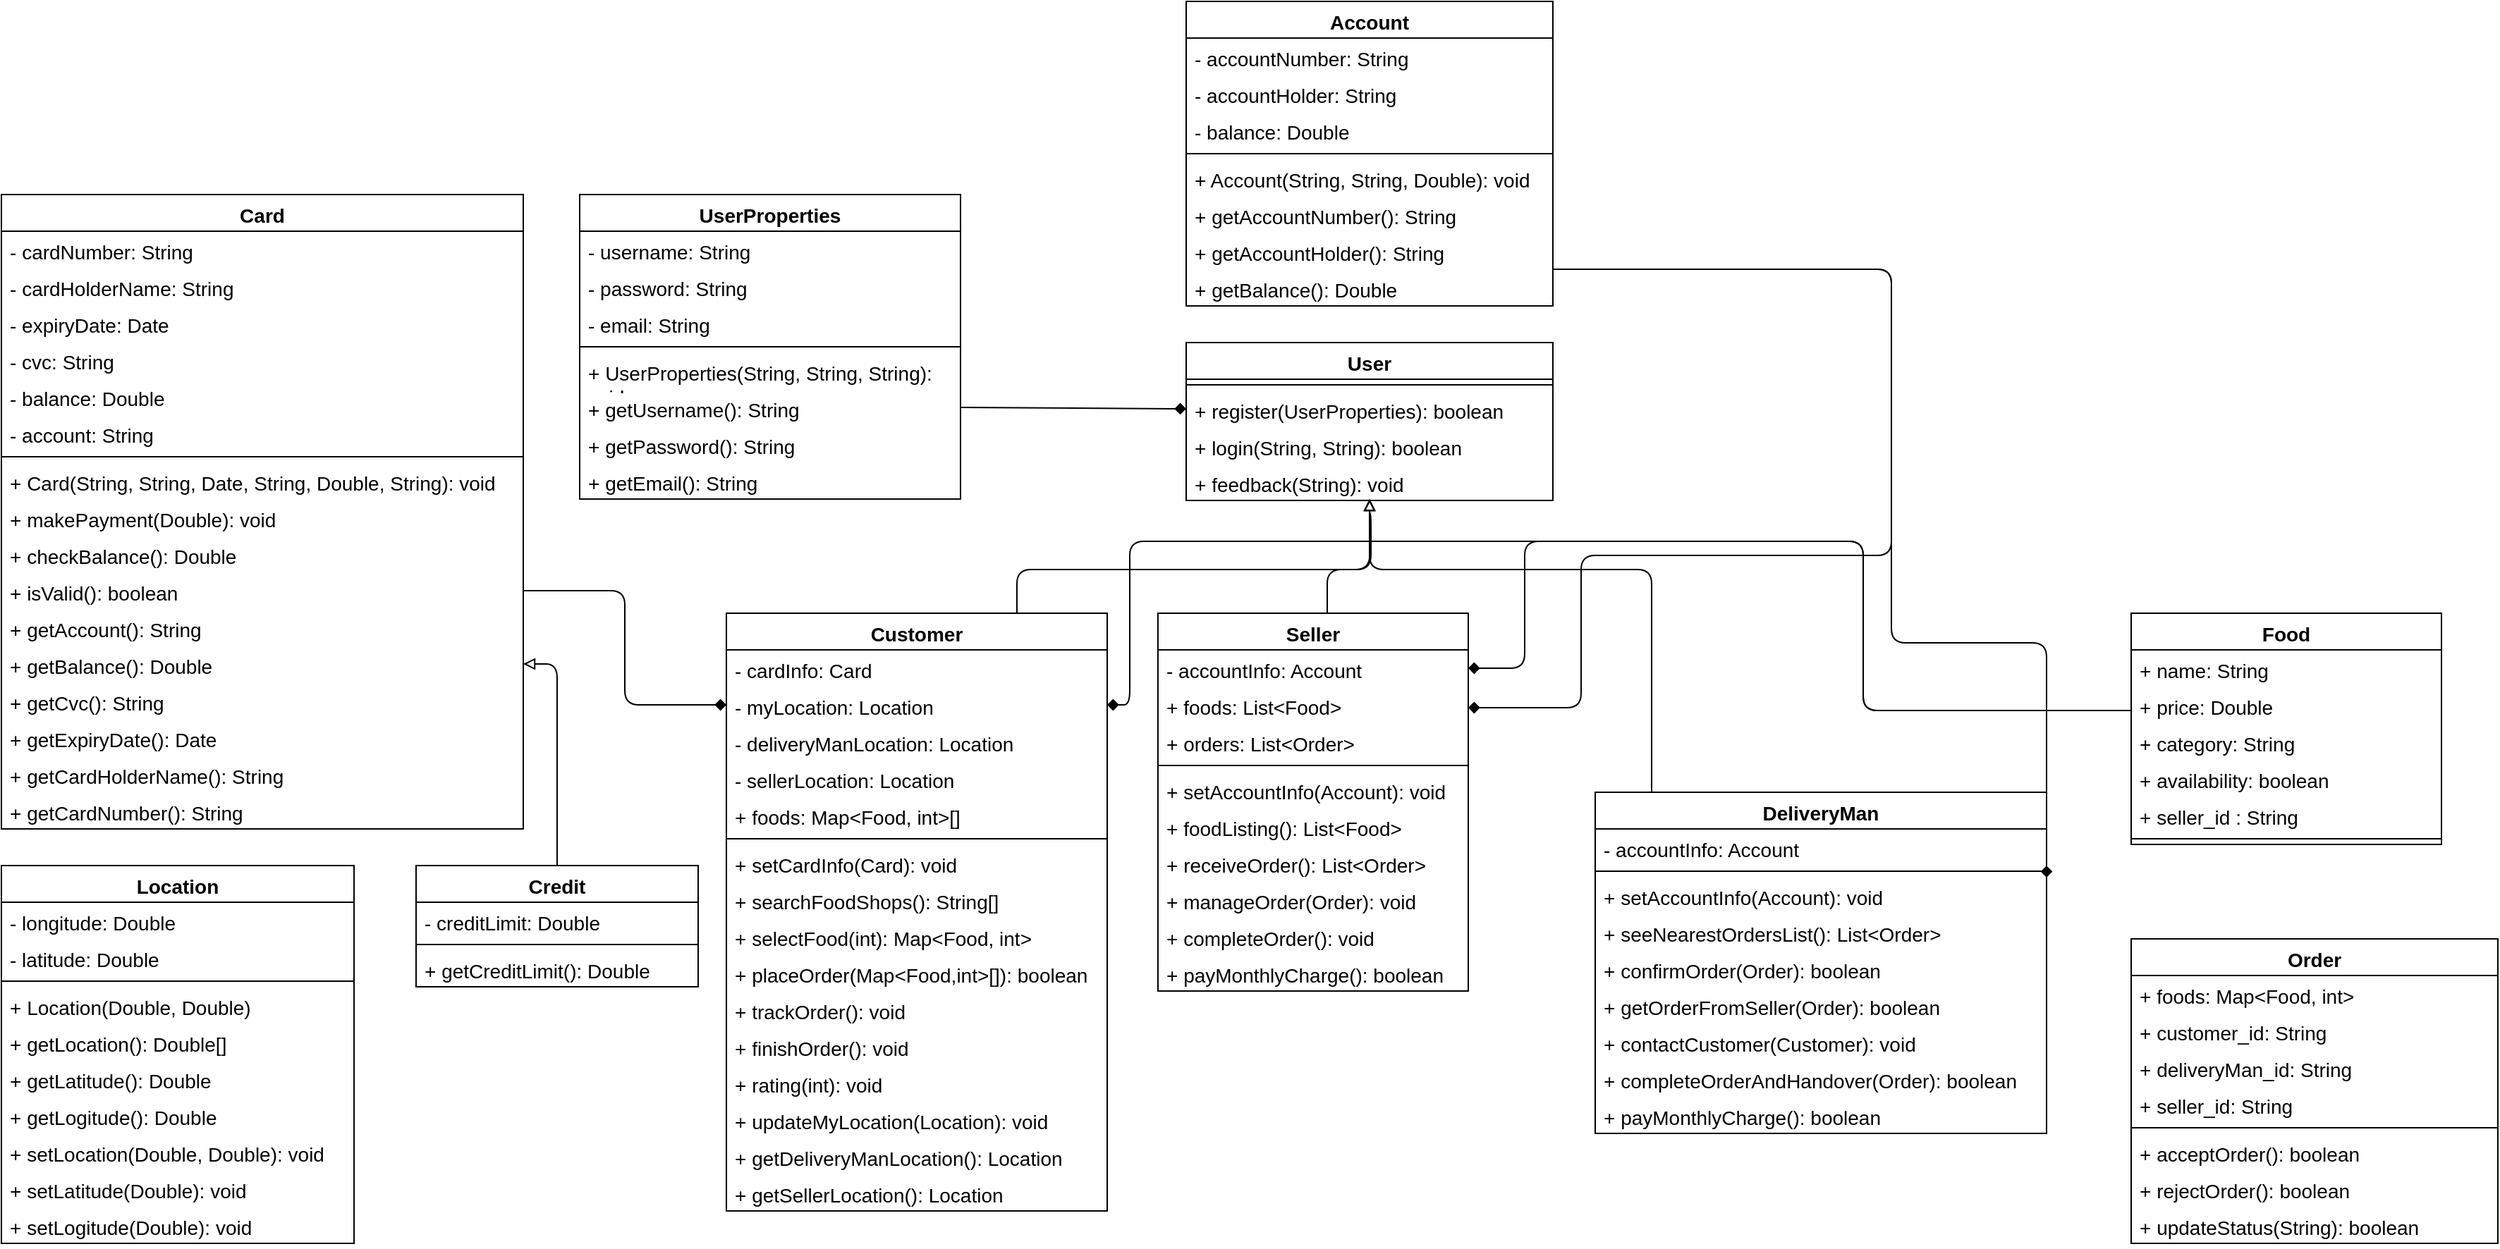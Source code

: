 <mxfile>
    <diagram id="xaGMiVS0vkVGwSSL2-Bg" name="Page-1">
        <mxGraphModel dx="2254" dy="1851" grid="1" gridSize="10" guides="1" tooltips="1" connect="1" arrows="1" fold="1" page="1" pageScale="1" pageWidth="850" pageHeight="1100" background="#ffffff" math="0" shadow="0">
            <root>
                <mxCell id="0"/>
                <mxCell id="1" parent="0"/>
                <mxCell id="2" value="Customer" style="swimlane;fontStyle=1;align=center;verticalAlign=top;childLayout=stackLayout;horizontal=1;startSize=26;horizontalStack=0;resizeParent=1;resizeParentMax=0;resizeLast=0;collapsible=1;marginBottom=0;whiteSpace=wrap;html=1;fontSize=14;" parent="1" vertex="1">
                    <mxGeometry x="-166" y="81" width="270" height="424" as="geometry"/>
                </mxCell>
                <mxCell id="130" value="- cardInfo: Card" style="text;strokeColor=none;fillColor=none;align=left;verticalAlign=top;spacingLeft=4;spacingRight=4;overflow=hidden;rotatable=0;points=[[0,0.5],[1,0.5]];portConstraint=eastwest;whiteSpace=wrap;html=1;fontSize=14;" parent="2" vertex="1">
                    <mxGeometry y="26" width="270" height="26" as="geometry"/>
                </mxCell>
                <mxCell id="3" value="- myLocation: Location" style="text;strokeColor=none;fillColor=none;align=left;verticalAlign=top;spacingLeft=4;spacingRight=4;overflow=hidden;rotatable=0;points=[[0,0.5],[1,0.5]];portConstraint=eastwest;whiteSpace=wrap;html=1;fontSize=14;" parent="2" vertex="1">
                    <mxGeometry y="52" width="270" height="26" as="geometry"/>
                </mxCell>
                <mxCell id="128" value="- deliveryManLocation: Location" style="text;strokeColor=none;fillColor=none;align=left;verticalAlign=top;spacingLeft=4;spacingRight=4;overflow=hidden;rotatable=0;points=[[0,0.5],[1,0.5]];portConstraint=eastwest;whiteSpace=wrap;html=1;fontSize=14;" parent="2" vertex="1">
                    <mxGeometry y="78" width="270" height="26" as="geometry"/>
                </mxCell>
                <mxCell id="129" value="- sellerLocation: Location" style="text;strokeColor=none;fillColor=none;align=left;verticalAlign=top;spacingLeft=4;spacingRight=4;overflow=hidden;rotatable=0;points=[[0,0.5],[1,0.5]];portConstraint=eastwest;whiteSpace=wrap;html=1;fontSize=14;" parent="2" vertex="1">
                    <mxGeometry y="104" width="270" height="26" as="geometry"/>
                </mxCell>
                <mxCell id="92" value="+ foods: Map&amp;lt;Food, int&amp;gt;[]" style="text;strokeColor=none;fillColor=none;align=left;verticalAlign=top;spacingLeft=4;spacingRight=4;overflow=hidden;rotatable=0;points=[[0,0.5],[1,0.5]];portConstraint=eastwest;whiteSpace=wrap;html=1;fontSize=14;" parent="2" vertex="1">
                    <mxGeometry y="130" width="270" height="26" as="geometry"/>
                </mxCell>
                <mxCell id="4" value="" style="line;strokeWidth=1;fillColor=none;align=left;verticalAlign=middle;spacingTop=-1;spacingLeft=3;spacingRight=3;rotatable=0;labelPosition=right;points=[];portConstraint=eastwest;strokeColor=inherit;fontSize=14;" parent="2" vertex="1">
                    <mxGeometry y="156" width="270" height="8" as="geometry"/>
                </mxCell>
                <mxCell id="5" value="+ setCardInfo(Card): void" style="text;strokeColor=none;fillColor=none;align=left;verticalAlign=top;spacingLeft=4;spacingRight=4;overflow=hidden;rotatable=0;points=[[0,0.5],[1,0.5]];portConstraint=eastwest;whiteSpace=wrap;html=1;fontSize=14;" parent="2" vertex="1">
                    <mxGeometry y="164" width="270" height="26" as="geometry"/>
                </mxCell>
                <mxCell id="90" value="+ searchFoodShops(): String[]" style="text;strokeColor=none;fillColor=none;align=left;verticalAlign=top;spacingLeft=4;spacingRight=4;overflow=hidden;rotatable=0;points=[[0,0.5],[1,0.5]];portConstraint=eastwest;whiteSpace=wrap;html=1;fontSize=14;" parent="2" vertex="1">
                    <mxGeometry y="190" width="270" height="26" as="geometry"/>
                </mxCell>
                <mxCell id="91" value="+ selectFood(int):&amp;nbsp;&lt;span style=&quot;color: rgb(0, 0, 0);&quot;&gt;Map&amp;lt;Food, int&amp;gt;&lt;/span&gt;" style="text;strokeColor=none;fillColor=none;align=left;verticalAlign=top;spacingLeft=4;spacingRight=4;overflow=hidden;rotatable=0;points=[[0,0.5],[1,0.5]];portConstraint=eastwest;whiteSpace=wrap;html=1;fontSize=14;" parent="2" vertex="1">
                    <mxGeometry y="216" width="270" height="26" as="geometry"/>
                </mxCell>
                <mxCell id="122" value="+ placeOrder(Map&amp;lt;Food,int&amp;gt;[]): boolean" style="text;strokeColor=none;fillColor=none;align=left;verticalAlign=top;spacingLeft=4;spacingRight=4;overflow=hidden;rotatable=0;points=[[0,0.5],[1,0.5]];portConstraint=eastwest;whiteSpace=wrap;html=1;fontSize=14;" parent="2" vertex="1">
                    <mxGeometry y="242" width="270" height="26" as="geometry"/>
                </mxCell>
                <mxCell id="125" value="+ trackOrder(): void" style="text;strokeColor=none;fillColor=none;align=left;verticalAlign=top;spacingLeft=4;spacingRight=4;overflow=hidden;rotatable=0;points=[[0,0.5],[1,0.5]];portConstraint=eastwest;whiteSpace=wrap;html=1;fontSize=14;" parent="2" vertex="1">
                    <mxGeometry y="268" width="270" height="26" as="geometry"/>
                </mxCell>
                <mxCell id="126" value="+ finishOrder(): void" style="text;strokeColor=none;fillColor=none;align=left;verticalAlign=top;spacingLeft=4;spacingRight=4;overflow=hidden;rotatable=0;points=[[0,0.5],[1,0.5]];portConstraint=eastwest;whiteSpace=wrap;html=1;fontSize=14;" parent="2" vertex="1">
                    <mxGeometry y="294" width="270" height="26" as="geometry"/>
                </mxCell>
                <mxCell id="127" value="+ rating(int): void" style="text;strokeColor=none;fillColor=none;align=left;verticalAlign=top;spacingLeft=4;spacingRight=4;overflow=hidden;rotatable=0;points=[[0,0.5],[1,0.5]];portConstraint=eastwest;whiteSpace=wrap;html=1;fontSize=14;" parent="2" vertex="1">
                    <mxGeometry y="320" width="270" height="26" as="geometry"/>
                </mxCell>
                <mxCell id="124" value="+ updateMyLocation(Location): void" style="text;strokeColor=none;fillColor=none;align=left;verticalAlign=top;spacingLeft=4;spacingRight=4;overflow=hidden;rotatable=0;points=[[0,0.5],[1,0.5]];portConstraint=eastwest;whiteSpace=wrap;html=1;fontSize=14;" parent="2" vertex="1">
                    <mxGeometry y="346" width="270" height="26" as="geometry"/>
                </mxCell>
                <mxCell id="123" value="+ getDeliveryManLocation(): Location" style="text;strokeColor=none;fillColor=none;align=left;verticalAlign=top;spacingLeft=4;spacingRight=4;overflow=hidden;rotatable=0;points=[[0,0.5],[1,0.5]];portConstraint=eastwest;whiteSpace=wrap;html=1;fontSize=14;" parent="2" vertex="1">
                    <mxGeometry y="372" width="270" height="26" as="geometry"/>
                </mxCell>
                <mxCell id="106" value="+ getSellerLocation(): Location" style="text;strokeColor=none;fillColor=none;align=left;verticalAlign=top;spacingLeft=4;spacingRight=4;overflow=hidden;rotatable=0;points=[[0,0.5],[1,0.5]];portConstraint=eastwest;whiteSpace=wrap;html=1;fontSize=14;" parent="2" vertex="1">
                    <mxGeometry y="398" width="270" height="26" as="geometry"/>
                </mxCell>
                <mxCell id="6" value="Seller" style="swimlane;fontStyle=1;align=center;verticalAlign=top;childLayout=stackLayout;horizontal=1;startSize=26;horizontalStack=0;resizeParent=1;resizeParentMax=0;resizeLast=0;collapsible=1;marginBottom=0;whiteSpace=wrap;html=1;fontSize=14;" parent="1" vertex="1">
                    <mxGeometry x="140" y="81" width="220" height="268" as="geometry"/>
                </mxCell>
                <mxCell id="7" value="- accountInfo: Account" style="text;strokeColor=none;fillColor=none;align=left;verticalAlign=top;spacingLeft=4;spacingRight=4;overflow=hidden;rotatable=0;points=[[0,0.5],[1,0.5]];portConstraint=eastwest;whiteSpace=wrap;html=1;fontSize=14;" parent="6" vertex="1">
                    <mxGeometry y="26" width="220" height="26" as="geometry"/>
                </mxCell>
                <mxCell id="157" value="+ foods: List&amp;lt;Food&amp;gt;" style="text;strokeColor=none;fillColor=none;align=left;verticalAlign=top;spacingLeft=4;spacingRight=4;overflow=hidden;rotatable=0;points=[[0,0.5],[1,0.5]];portConstraint=eastwest;whiteSpace=wrap;html=1;fontSize=14;" parent="6" vertex="1">
                    <mxGeometry y="52" width="220" height="26" as="geometry"/>
                </mxCell>
                <mxCell id="156" value="+ orders: List&amp;lt;Order&amp;gt;" style="text;strokeColor=none;fillColor=none;align=left;verticalAlign=top;spacingLeft=4;spacingRight=4;overflow=hidden;rotatable=0;points=[[0,0.5],[1,0.5]];portConstraint=eastwest;whiteSpace=wrap;html=1;fontSize=14;" parent="6" vertex="1">
                    <mxGeometry y="78" width="220" height="26" as="geometry"/>
                </mxCell>
                <mxCell id="8" value="" style="line;strokeWidth=1;fillColor=none;align=left;verticalAlign=middle;spacingTop=-1;spacingLeft=3;spacingRight=3;rotatable=0;labelPosition=right;points=[];portConstraint=eastwest;strokeColor=inherit;fontSize=14;" parent="6" vertex="1">
                    <mxGeometry y="104" width="220" height="8" as="geometry"/>
                </mxCell>
                <mxCell id="9" value="+ setAccountInfo(Account): void" style="text;strokeColor=none;fillColor=none;align=left;verticalAlign=top;spacingLeft=4;spacingRight=4;overflow=hidden;rotatable=0;points=[[0,0.5],[1,0.5]];portConstraint=eastwest;whiteSpace=wrap;html=1;fontSize=14;" parent="6" vertex="1">
                    <mxGeometry y="112" width="220" height="26" as="geometry"/>
                </mxCell>
                <mxCell id="131" value="+ foodListing(): List&amp;lt;Food&amp;gt;" style="text;strokeColor=none;fillColor=none;align=left;verticalAlign=top;spacingLeft=4;spacingRight=4;overflow=hidden;rotatable=0;points=[[0,0.5],[1,0.5]];portConstraint=eastwest;whiteSpace=wrap;html=1;fontSize=14;" parent="6" vertex="1">
                    <mxGeometry y="138" width="220" height="26" as="geometry"/>
                </mxCell>
                <mxCell id="132" value="+ receiveOrder(): List&amp;lt;Order&amp;gt;" style="text;strokeColor=none;fillColor=none;align=left;verticalAlign=top;spacingLeft=4;spacingRight=4;overflow=hidden;rotatable=0;points=[[0,0.5],[1,0.5]];portConstraint=eastwest;whiteSpace=wrap;html=1;fontSize=14;" parent="6" vertex="1">
                    <mxGeometry y="164" width="220" height="26" as="geometry"/>
                </mxCell>
                <mxCell id="135" value="+ manageOrder(Order): void" style="text;strokeColor=none;fillColor=none;align=left;verticalAlign=top;spacingLeft=4;spacingRight=4;overflow=hidden;rotatable=0;points=[[0,0.5],[1,0.5]];portConstraint=eastwest;whiteSpace=wrap;html=1;fontSize=14;" parent="6" vertex="1">
                    <mxGeometry y="190" width="220" height="26" as="geometry"/>
                </mxCell>
                <mxCell id="89" value="+ completeOrder(): void" style="text;strokeColor=none;fillColor=none;align=left;verticalAlign=top;spacingLeft=4;spacingRight=4;overflow=hidden;rotatable=0;points=[[0,0.5],[1,0.5]];portConstraint=eastwest;whiteSpace=wrap;html=1;fontSize=14;" parent="6" vertex="1">
                    <mxGeometry y="216" width="220" height="26" as="geometry"/>
                </mxCell>
                <mxCell id="153" value="+ payMonthlyCharge(): boolean" style="text;strokeColor=none;fillColor=none;align=left;verticalAlign=top;spacingLeft=4;spacingRight=4;overflow=hidden;rotatable=0;points=[[0,0.5],[1,0.5]];portConstraint=eastwest;whiteSpace=wrap;html=1;fontSize=14;" parent="6" vertex="1">
                    <mxGeometry y="242" width="220" height="26" as="geometry"/>
                </mxCell>
                <mxCell id="67" style="edgeStyle=orthogonalEdgeStyle;html=1;endArrow=block;endFill=0;fontSize=14;" parent="1" source="10" edge="1">
                    <mxGeometry relative="1" as="geometry">
                        <mxPoint x="290" y="2.274e-13" as="targetPoint"/>
                        <Array as="points">
                            <mxPoint x="490" y="50"/>
                            <mxPoint x="290" y="50"/>
                        </Array>
                    </mxGeometry>
                </mxCell>
                <mxCell id="10" value="DeliveryMan" style="swimlane;fontStyle=1;align=center;verticalAlign=top;childLayout=stackLayout;horizontal=1;startSize=26;horizontalStack=0;resizeParent=1;resizeParentMax=0;resizeLast=0;collapsible=1;marginBottom=0;whiteSpace=wrap;html=1;fontSize=14;" parent="1" vertex="1">
                    <mxGeometry x="450" y="208" width="320" height="242" as="geometry"/>
                </mxCell>
                <mxCell id="11" value="- accountInfo: Account" style="text;strokeColor=none;fillColor=none;align=left;verticalAlign=top;spacingLeft=4;spacingRight=4;overflow=hidden;rotatable=0;points=[[0,0.5],[1,0.5]];portConstraint=eastwest;whiteSpace=wrap;html=1;fontSize=14;" parent="10" vertex="1">
                    <mxGeometry y="26" width="320" height="26" as="geometry"/>
                </mxCell>
                <mxCell id="12" value="" style="line;strokeWidth=1;fillColor=none;align=left;verticalAlign=middle;spacingTop=-1;spacingLeft=3;spacingRight=3;rotatable=0;labelPosition=right;points=[];portConstraint=eastwest;strokeColor=inherit;fontSize=14;" parent="10" vertex="1">
                    <mxGeometry y="52" width="320" height="8" as="geometry"/>
                </mxCell>
                <mxCell id="158" value="+ setAccountInfo(Account): void" style="text;strokeColor=none;fillColor=none;align=left;verticalAlign=top;spacingLeft=4;spacingRight=4;overflow=hidden;rotatable=0;points=[[0,0.5],[1,0.5]];portConstraint=eastwest;whiteSpace=wrap;html=1;fontSize=14;" parent="10" vertex="1">
                    <mxGeometry y="60" width="320" height="26" as="geometry"/>
                </mxCell>
                <mxCell id="161" value="+ seeNearestOrdersList(): List&amp;lt;Order&amp;gt;" style="text;strokeColor=none;fillColor=none;align=left;verticalAlign=top;spacingLeft=4;spacingRight=4;overflow=hidden;rotatable=0;points=[[0,0.5],[1,0.5]];portConstraint=eastwest;whiteSpace=wrap;html=1;fontSize=14;" parent="10" vertex="1">
                    <mxGeometry y="86" width="320" height="26" as="geometry"/>
                </mxCell>
                <mxCell id="160" value="+ confirmOrder(Order): boolean" style="text;strokeColor=none;fillColor=none;align=left;verticalAlign=top;spacingLeft=4;spacingRight=4;overflow=hidden;rotatable=0;points=[[0,0.5],[1,0.5]];portConstraint=eastwest;whiteSpace=wrap;html=1;fontSize=14;" parent="10" vertex="1">
                    <mxGeometry y="112" width="320" height="26" as="geometry"/>
                </mxCell>
                <mxCell id="159" value="+ getOrderFromSeller(Order): boolean" style="text;strokeColor=none;fillColor=none;align=left;verticalAlign=top;spacingLeft=4;spacingRight=4;overflow=hidden;rotatable=0;points=[[0,0.5],[1,0.5]];portConstraint=eastwest;whiteSpace=wrap;html=1;fontSize=14;" parent="10" vertex="1">
                    <mxGeometry y="138" width="320" height="26" as="geometry"/>
                </mxCell>
                <mxCell id="162" value="+ contactCustomer(Customer): void" style="text;strokeColor=none;fillColor=none;align=left;verticalAlign=top;spacingLeft=4;spacingRight=4;overflow=hidden;rotatable=0;points=[[0,0.5],[1,0.5]];portConstraint=eastwest;whiteSpace=wrap;html=1;fontSize=14;" parent="10" vertex="1">
                    <mxGeometry y="164" width="320" height="26" as="geometry"/>
                </mxCell>
                <mxCell id="163" value="+ completeOrderAndHandover(Order): boolean" style="text;strokeColor=none;fillColor=none;align=left;verticalAlign=top;spacingLeft=4;spacingRight=4;overflow=hidden;rotatable=0;points=[[0,0.5],[1,0.5]];portConstraint=eastwest;whiteSpace=wrap;html=1;fontSize=14;" parent="10" vertex="1">
                    <mxGeometry y="190" width="320" height="26" as="geometry"/>
                </mxCell>
                <mxCell id="13" value="+ payMonthlyCharge(): boolean" style="text;strokeColor=none;fillColor=none;align=left;verticalAlign=top;spacingLeft=4;spacingRight=4;overflow=hidden;rotatable=0;points=[[0,0.5],[1,0.5]];portConstraint=eastwest;whiteSpace=wrap;html=1;fontSize=14;" parent="10" vertex="1">
                    <mxGeometry y="216" width="320" height="26" as="geometry"/>
                </mxCell>
                <mxCell id="14" value="User" style="swimlane;fontStyle=1;align=center;verticalAlign=top;childLayout=stackLayout;horizontal=1;startSize=26;horizontalStack=0;resizeParent=1;resizeParentMax=0;resizeLast=0;collapsible=1;marginBottom=0;whiteSpace=wrap;html=1;fontSize=14;" parent="1" vertex="1">
                    <mxGeometry x="160" y="-111" width="260" height="112" as="geometry"/>
                </mxCell>
                <mxCell id="16" value="" style="line;strokeWidth=1;fillColor=none;align=left;verticalAlign=middle;spacingTop=-1;spacingLeft=3;spacingRight=3;rotatable=0;labelPosition=right;points=[];portConstraint=eastwest;strokeColor=inherit;fontSize=14;" parent="14" vertex="1">
                    <mxGeometry y="26" width="260" height="8" as="geometry"/>
                </mxCell>
                <mxCell id="17" value="+ register(UserProperties): boolean" style="text;strokeColor=none;fillColor=none;align=left;verticalAlign=top;spacingLeft=4;spacingRight=4;overflow=hidden;rotatable=0;points=[[0,0.5],[1,0.5]];portConstraint=eastwest;whiteSpace=wrap;html=1;fontSize=14;" parent="14" vertex="1">
                    <mxGeometry y="34" width="260" height="26" as="geometry"/>
                </mxCell>
                <mxCell id="28" value="+ login(String, String): boolean" style="text;strokeColor=none;fillColor=none;align=left;verticalAlign=top;spacingLeft=4;spacingRight=4;overflow=hidden;rotatable=0;points=[[0,0.5],[1,0.5]];portConstraint=eastwest;whiteSpace=wrap;html=1;fontSize=14;" parent="14" vertex="1">
                    <mxGeometry y="60" width="260" height="26" as="geometry"/>
                </mxCell>
                <mxCell id="88" value="+ feedback(String): void" style="text;strokeColor=none;fillColor=none;align=left;verticalAlign=top;spacingLeft=4;spacingRight=4;overflow=hidden;rotatable=0;points=[[0,0.5],[1,0.5]];portConstraint=eastwest;whiteSpace=wrap;html=1;fontSize=14;" parent="14" vertex="1">
                    <mxGeometry y="86" width="260" height="26" as="geometry"/>
                </mxCell>
                <mxCell id="18" value="UserProperties" style="swimlane;fontStyle=1;align=center;verticalAlign=top;childLayout=stackLayout;horizontal=1;startSize=26;horizontalStack=0;resizeParent=1;resizeParentMax=0;resizeLast=0;collapsible=1;marginBottom=0;whiteSpace=wrap;html=1;fontSize=14;" parent="1" vertex="1">
                    <mxGeometry x="-270" y="-216" width="270" height="216" as="geometry"/>
                </mxCell>
                <mxCell id="19" value="- username: String" style="text;strokeColor=none;fillColor=none;align=left;verticalAlign=top;spacingLeft=4;spacingRight=4;overflow=hidden;rotatable=0;points=[[0,0.5],[1,0.5]];portConstraint=eastwest;whiteSpace=wrap;html=1;fontSize=14;" parent="18" vertex="1">
                    <mxGeometry y="26" width="270" height="26" as="geometry"/>
                </mxCell>
                <mxCell id="22" value="- password: String" style="text;strokeColor=none;fillColor=none;align=left;verticalAlign=top;spacingLeft=4;spacingRight=4;overflow=hidden;rotatable=0;points=[[0,0.5],[1,0.5]];portConstraint=eastwest;whiteSpace=wrap;html=1;fontSize=14;" parent="18" vertex="1">
                    <mxGeometry y="52" width="270" height="26" as="geometry"/>
                </mxCell>
                <mxCell id="23" value="- email: String" style="text;strokeColor=none;fillColor=none;align=left;verticalAlign=top;spacingLeft=4;spacingRight=4;overflow=hidden;rotatable=0;points=[[0,0.5],[1,0.5]];portConstraint=eastwest;whiteSpace=wrap;html=1;fontSize=14;" parent="18" vertex="1">
                    <mxGeometry y="78" width="270" height="26" as="geometry"/>
                </mxCell>
                <mxCell id="20" value="" style="line;strokeWidth=1;fillColor=none;align=left;verticalAlign=middle;spacingTop=-1;spacingLeft=3;spacingRight=3;rotatable=0;labelPosition=right;points=[];portConstraint=eastwest;strokeColor=inherit;fontSize=14;" parent="18" vertex="1">
                    <mxGeometry y="104" width="270" height="8" as="geometry"/>
                </mxCell>
                <mxCell id="27" value="+ UserProperties(String, String, String): void" style="text;strokeColor=none;fillColor=none;align=left;verticalAlign=top;spacingLeft=4;spacingRight=4;overflow=hidden;rotatable=0;points=[[0,0.5],[1,0.5]];portConstraint=eastwest;whiteSpace=wrap;html=1;fontSize=14;" parent="18" vertex="1">
                    <mxGeometry y="112" width="270" height="26" as="geometry"/>
                </mxCell>
                <mxCell id="21" value="+ getUsername(): String&lt;div&gt;&lt;br&gt;&lt;/div&gt;" style="text;strokeColor=none;fillColor=none;align=left;verticalAlign=top;spacingLeft=4;spacingRight=4;overflow=hidden;rotatable=0;points=[[0,0.5],[1,0.5]];portConstraint=eastwest;whiteSpace=wrap;html=1;fontSize=14;" parent="18" vertex="1">
                    <mxGeometry y="138" width="270" height="26" as="geometry"/>
                </mxCell>
                <mxCell id="24" value="+ getPassword(): String&lt;div&gt;&lt;br&gt;&lt;/div&gt;" style="text;strokeColor=none;fillColor=none;align=left;verticalAlign=top;spacingLeft=4;spacingRight=4;overflow=hidden;rotatable=0;points=[[0,0.5],[1,0.5]];portConstraint=eastwest;whiteSpace=wrap;html=1;fontSize=14;" parent="18" vertex="1">
                    <mxGeometry y="164" width="270" height="26" as="geometry"/>
                </mxCell>
                <mxCell id="25" value="+ getEmail(): String&lt;div&gt;&lt;br&gt;&lt;/div&gt;" style="text;strokeColor=none;fillColor=none;align=left;verticalAlign=top;spacingLeft=4;spacingRight=4;overflow=hidden;rotatable=0;points=[[0,0.5],[1,0.5]];portConstraint=eastwest;whiteSpace=wrap;html=1;fontSize=14;" parent="18" vertex="1">
                    <mxGeometry y="190" width="270" height="26" as="geometry"/>
                </mxCell>
                <mxCell id="34" style="edgeStyle=none;html=1;entryX=0;entryY=0.5;entryDx=0;entryDy=0;endArrow=diamond;endFill=1;exitX=1;exitY=0.5;exitDx=0;exitDy=0;fontSize=14;" parent="1" source="21" target="17" edge="1">
                    <mxGeometry relative="1" as="geometry"/>
                </mxCell>
                <mxCell id="35" value="Card" style="swimlane;fontStyle=1;align=center;verticalAlign=top;childLayout=stackLayout;horizontal=1;startSize=26;horizontalStack=0;resizeParent=1;resizeParentMax=0;resizeLast=0;collapsible=1;marginBottom=0;whiteSpace=wrap;html=1;fontSize=14;" parent="1" vertex="1">
                    <mxGeometry x="-680" y="-216" width="370" height="450" as="geometry"/>
                </mxCell>
                <mxCell id="36" value="-&amp;nbsp;&lt;span style=&quot;white-space-collapse: preserve; background-color: transparent;&quot;&gt;cardNumber: String&lt;/span&gt;" style="text;strokeColor=none;fillColor=none;align=left;verticalAlign=top;spacingLeft=4;spacingRight=4;overflow=hidden;rotatable=0;points=[[0,0.5],[1,0.5]];portConstraint=eastwest;whiteSpace=wrap;html=1;fontSize=14;" parent="35" vertex="1">
                    <mxGeometry y="26" width="370" height="26" as="geometry"/>
                </mxCell>
                <mxCell id="39" value="-&amp;nbsp;&lt;span style=&quot;white-space-collapse: preserve; background-color: transparent;&quot;&gt;cardHolderName: String&lt;/span&gt;" style="text;strokeColor=none;fillColor=none;align=left;verticalAlign=top;spacingLeft=4;spacingRight=4;overflow=hidden;rotatable=0;points=[[0,0.5],[1,0.5]];portConstraint=eastwest;whiteSpace=wrap;html=1;fontSize=14;" parent="35" vertex="1">
                    <mxGeometry y="52" width="370" height="26" as="geometry"/>
                </mxCell>
                <mxCell id="40" value="- expiryDate: Date" style="text;strokeColor=none;fillColor=none;align=left;verticalAlign=top;spacingLeft=4;spacingRight=4;overflow=hidden;rotatable=0;points=[[0,0.5],[1,0.5]];portConstraint=eastwest;whiteSpace=wrap;html=1;fontSize=14;" parent="35" vertex="1">
                    <mxGeometry y="78" width="370" height="26" as="geometry"/>
                </mxCell>
                <mxCell id="41" value="- cvc: String" style="text;strokeColor=none;fillColor=none;align=left;verticalAlign=top;spacingLeft=4;spacingRight=4;overflow=hidden;rotatable=0;points=[[0,0.5],[1,0.5]];portConstraint=eastwest;whiteSpace=wrap;html=1;fontSize=14;" parent="35" vertex="1">
                    <mxGeometry y="104" width="370" height="26" as="geometry"/>
                </mxCell>
                <mxCell id="42" value="- balance&lt;span style=&quot;white-space-collapse: preserve; background-color: transparent;&quot;&gt;: Double&lt;/span&gt;" style="text;strokeColor=none;fillColor=none;align=left;verticalAlign=top;spacingLeft=4;spacingRight=4;overflow=hidden;rotatable=0;points=[[0,0.5],[1,0.5]];portConstraint=eastwest;whiteSpace=wrap;html=1;fontSize=14;" parent="35" vertex="1">
                    <mxGeometry y="130" width="370" height="26" as="geometry"/>
                </mxCell>
                <mxCell id="43" value="- account&lt;span style=&quot;white-space-collapse: preserve; background-color: transparent;&quot;&gt;: String&lt;/span&gt;" style="text;strokeColor=none;fillColor=none;align=left;verticalAlign=top;spacingLeft=4;spacingRight=4;overflow=hidden;rotatable=0;points=[[0,0.5],[1,0.5]];portConstraint=eastwest;whiteSpace=wrap;html=1;fontSize=14;" parent="35" vertex="1">
                    <mxGeometry y="156" width="370" height="26" as="geometry"/>
                </mxCell>
                <mxCell id="37" value="" style="line;strokeWidth=1;fillColor=none;align=left;verticalAlign=middle;spacingTop=-1;spacingLeft=3;spacingRight=3;rotatable=0;labelPosition=right;points=[];portConstraint=eastwest;strokeColor=inherit;fontSize=14;" parent="35" vertex="1">
                    <mxGeometry y="182" width="370" height="8" as="geometry"/>
                </mxCell>
                <mxCell id="59" value="+ Card(String, String, Date, String, Double, String): void" style="text;strokeColor=none;fillColor=none;align=left;verticalAlign=top;spacingLeft=4;spacingRight=4;overflow=hidden;rotatable=0;points=[[0,0.5],[1,0.5]];portConstraint=eastwest;whiteSpace=wrap;html=1;fontSize=14;" parent="35" vertex="1">
                    <mxGeometry y="190" width="370" height="26" as="geometry"/>
                </mxCell>
                <mxCell id="38" value="+ makePayment(Double): void" style="text;strokeColor=none;fillColor=none;align=left;verticalAlign=top;spacingLeft=4;spacingRight=4;overflow=hidden;rotatable=0;points=[[0,0.5],[1,0.5]];portConstraint=eastwest;whiteSpace=wrap;html=1;fontSize=14;" parent="35" vertex="1">
                    <mxGeometry y="216" width="370" height="26" as="geometry"/>
                </mxCell>
                <mxCell id="44" value="+ checkBalance(): Double" style="text;strokeColor=none;fillColor=none;align=left;verticalAlign=top;spacingLeft=4;spacingRight=4;overflow=hidden;rotatable=0;points=[[0,0.5],[1,0.5]];portConstraint=eastwest;whiteSpace=wrap;html=1;fontSize=14;" parent="35" vertex="1">
                    <mxGeometry y="242" width="370" height="26" as="geometry"/>
                </mxCell>
                <mxCell id="45" value="+ isValid(): boolean" style="text;strokeColor=none;fillColor=none;align=left;verticalAlign=top;spacingLeft=4;spacingRight=4;overflow=hidden;rotatable=0;points=[[0,0.5],[1,0.5]];portConstraint=eastwest;whiteSpace=wrap;html=1;fontSize=14;" parent="35" vertex="1">
                    <mxGeometry y="268" width="370" height="26" as="geometry"/>
                </mxCell>
                <mxCell id="81" value="+ getAccount()&lt;span style=&quot;white-space-collapse: preserve; background-color: transparent;&quot;&gt;: String&lt;/span&gt;" style="text;strokeColor=none;fillColor=none;align=left;verticalAlign=top;spacingLeft=4;spacingRight=4;overflow=hidden;rotatable=0;points=[[0,0.5],[1,0.5]];portConstraint=eastwest;whiteSpace=wrap;html=1;fontSize=14;" parent="35" vertex="1">
                    <mxGeometry y="294" width="370" height="26" as="geometry"/>
                </mxCell>
                <mxCell id="80" value="+ getBalance(): Double" style="text;strokeColor=none;fillColor=none;align=left;verticalAlign=top;spacingLeft=4;spacingRight=4;overflow=hidden;rotatable=0;points=[[0,0.5],[1,0.5]];portConstraint=eastwest;whiteSpace=wrap;html=1;fontSize=14;" parent="35" vertex="1">
                    <mxGeometry y="320" width="370" height="26" as="geometry"/>
                </mxCell>
                <mxCell id="79" value="+ getCvc(): String&lt;span style=&quot;white-space: pre;&quot;&gt;&#x9;&lt;/span&gt;&lt;span style=&quot;white-space: pre;&quot;&gt;&#x9;&lt;/span&gt;" style="text;strokeColor=none;fillColor=none;align=left;verticalAlign=top;spacingLeft=4;spacingRight=4;overflow=hidden;rotatable=0;points=[[0,0.5],[1,0.5]];portConstraint=eastwest;whiteSpace=wrap;html=1;fontSize=14;" parent="35" vertex="1">
                    <mxGeometry y="346" width="370" height="26" as="geometry"/>
                </mxCell>
                <mxCell id="78" value="+ getExpiryDate(): Date" style="text;strokeColor=none;fillColor=none;align=left;verticalAlign=top;spacingLeft=4;spacingRight=4;overflow=hidden;rotatable=0;points=[[0,0.5],[1,0.5]];portConstraint=eastwest;whiteSpace=wrap;html=1;fontSize=14;" parent="35" vertex="1">
                    <mxGeometry y="372" width="370" height="26" as="geometry"/>
                </mxCell>
                <mxCell id="77" value="+ getCardHolderName(): String" style="text;strokeColor=none;fillColor=none;align=left;verticalAlign=top;spacingLeft=4;spacingRight=4;overflow=hidden;rotatable=0;points=[[0,0.5],[1,0.5]];portConstraint=eastwest;whiteSpace=wrap;html=1;fontSize=14;" parent="35" vertex="1">
                    <mxGeometry y="398" width="370" height="26" as="geometry"/>
                </mxCell>
                <mxCell id="76" value="+ getCardNumber(): String" style="text;strokeColor=none;fillColor=none;align=left;verticalAlign=top;spacingLeft=4;spacingRight=4;overflow=hidden;rotatable=0;points=[[0,0.5],[1,0.5]];portConstraint=eastwest;whiteSpace=wrap;html=1;fontSize=14;" parent="35" vertex="1">
                    <mxGeometry y="424" width="370" height="26" as="geometry"/>
                </mxCell>
                <mxCell id="82" style="edgeStyle=orthogonalEdgeStyle;html=1;entryX=1;entryY=0.5;entryDx=0;entryDy=0;endArrow=block;endFill=0;fontSize=14;" parent="1" source="46" target="80" edge="1">
                    <mxGeometry relative="1" as="geometry"/>
                </mxCell>
                <mxCell id="46" value="Credit" style="swimlane;fontStyle=1;align=center;verticalAlign=top;childLayout=stackLayout;horizontal=1;startSize=26;horizontalStack=0;resizeParent=1;resizeParentMax=0;resizeLast=0;collapsible=1;marginBottom=0;whiteSpace=wrap;html=1;fontSize=14;" parent="1" vertex="1">
                    <mxGeometry x="-386" y="260" width="200" height="86" as="geometry"/>
                </mxCell>
                <mxCell id="47" value="- creditLimit: Double" style="text;strokeColor=none;fillColor=none;align=left;verticalAlign=top;spacingLeft=4;spacingRight=4;overflow=hidden;rotatable=0;points=[[0,0.5],[1,0.5]];portConstraint=eastwest;whiteSpace=wrap;html=1;fontSize=14;" parent="46" vertex="1">
                    <mxGeometry y="26" width="200" height="26" as="geometry"/>
                </mxCell>
                <mxCell id="53" value="" style="line;strokeWidth=1;fillColor=none;align=left;verticalAlign=middle;spacingTop=-1;spacingLeft=3;spacingRight=3;rotatable=0;labelPosition=right;points=[];portConstraint=eastwest;strokeColor=inherit;fontSize=14;" parent="46" vertex="1">
                    <mxGeometry y="52" width="200" height="8" as="geometry"/>
                </mxCell>
                <mxCell id="57" value="+ getCreditLimit(): Double" style="text;strokeColor=none;fillColor=none;align=left;verticalAlign=top;spacingLeft=4;spacingRight=4;overflow=hidden;rotatable=0;points=[[0,0.5],[1,0.5]];portConstraint=eastwest;whiteSpace=wrap;html=1;fontSize=14;" parent="46" vertex="1">
                    <mxGeometry y="60" width="200" height="26" as="geometry"/>
                </mxCell>
                <mxCell id="63" style="edgeStyle=orthogonalEdgeStyle;html=1;entryX=0;entryY=0.5;entryDx=0;entryDy=0;endArrow=diamond;endFill=1;fontSize=14;" parent="1" source="45" target="3" edge="1">
                    <mxGeometry relative="1" as="geometry"/>
                </mxCell>
                <mxCell id="64" style="edgeStyle=orthogonalEdgeStyle;html=1;endArrow=block;endFill=0;fontSize=14;" parent="1" source="2" edge="1">
                    <mxGeometry relative="1" as="geometry">
                        <mxPoint x="90" y="80" as="sourcePoint"/>
                        <mxPoint x="290" as="targetPoint"/>
                        <Array as="points">
                            <mxPoint x="40" y="50"/>
                            <mxPoint x="291" y="50"/>
                            <mxPoint x="291" y="10"/>
                            <mxPoint x="290" y="10"/>
                        </Array>
                    </mxGeometry>
                </mxCell>
                <mxCell id="65" style="edgeStyle=orthogonalEdgeStyle;html=1;entryX=0.501;entryY=0.993;entryDx=0;entryDy=0;entryPerimeter=0;endArrow=block;endFill=0;fontSize=14;" parent="1" source="6" edge="1">
                    <mxGeometry relative="1" as="geometry">
                        <mxPoint x="289.85" y="80.18" as="sourcePoint"/>
                        <mxPoint x="290.11" y="-0.002" as="targetPoint"/>
                        <Array as="points">
                            <mxPoint x="260" y="50"/>
                            <mxPoint x="290" y="50"/>
                        </Array>
                    </mxGeometry>
                </mxCell>
                <mxCell id="68" value="Account" style="swimlane;fontStyle=1;align=center;verticalAlign=top;childLayout=stackLayout;horizontal=1;startSize=26;horizontalStack=0;resizeParent=1;resizeParentMax=0;resizeLast=0;collapsible=1;marginBottom=0;whiteSpace=wrap;html=1;fontSize=14;" parent="1" vertex="1">
                    <mxGeometry x="160" y="-353" width="260" height="216" as="geometry"/>
                </mxCell>
                <mxCell id="72" value="- accountNumber: String" style="text;strokeColor=none;fillColor=none;align=left;verticalAlign=top;spacingLeft=4;spacingRight=4;overflow=hidden;rotatable=0;points=[[0,0.5],[1,0.5]];portConstraint=eastwest;whiteSpace=wrap;html=1;fontSize=14;" parent="68" vertex="1">
                    <mxGeometry y="26" width="260" height="26" as="geometry"/>
                </mxCell>
                <mxCell id="70" value="- accountHolder: String" style="text;strokeColor=none;fillColor=none;align=left;verticalAlign=top;spacingLeft=4;spacingRight=4;overflow=hidden;rotatable=0;points=[[0,0.5],[1,0.5]];portConstraint=eastwest;whiteSpace=wrap;html=1;fontSize=14;" parent="68" vertex="1">
                    <mxGeometry y="52" width="260" height="26" as="geometry"/>
                </mxCell>
                <mxCell id="73" value="- balance: Double" style="text;strokeColor=none;fillColor=none;align=left;verticalAlign=top;spacingLeft=4;spacingRight=4;overflow=hidden;rotatable=0;points=[[0,0.5],[1,0.5]];portConstraint=eastwest;whiteSpace=wrap;html=1;fontSize=14;" parent="68" vertex="1">
                    <mxGeometry y="78" width="260" height="26" as="geometry"/>
                </mxCell>
                <mxCell id="69" value="" style="line;strokeWidth=1;fillColor=none;align=left;verticalAlign=middle;spacingTop=-1;spacingLeft=3;spacingRight=3;rotatable=0;labelPosition=right;points=[];portConstraint=eastwest;strokeColor=inherit;fontSize=14;" parent="68" vertex="1">
                    <mxGeometry y="104" width="260" height="8" as="geometry"/>
                </mxCell>
                <mxCell id="74" value="+ Account(String, String, Double): void" style="text;strokeColor=none;fillColor=none;align=left;verticalAlign=top;spacingLeft=4;spacingRight=4;overflow=hidden;rotatable=0;points=[[0,0.5],[1,0.5]];portConstraint=eastwest;whiteSpace=wrap;html=1;fontSize=14;" parent="68" vertex="1">
                    <mxGeometry y="112" width="260" height="26" as="geometry"/>
                </mxCell>
                <mxCell id="75" value="+ getAccountNumber(): String" style="text;strokeColor=none;fillColor=none;align=left;verticalAlign=top;spacingLeft=4;spacingRight=4;overflow=hidden;rotatable=0;points=[[0,0.5],[1,0.5]];portConstraint=eastwest;whiteSpace=wrap;html=1;fontSize=14;" parent="68" vertex="1">
                    <mxGeometry y="138" width="260" height="26" as="geometry"/>
                </mxCell>
                <mxCell id="83" value="+ getAccountHolder(): String" style="text;strokeColor=none;fillColor=none;align=left;verticalAlign=top;spacingLeft=4;spacingRight=4;overflow=hidden;rotatable=0;points=[[0,0.5],[1,0.5]];portConstraint=eastwest;whiteSpace=wrap;html=1;fontSize=14;" parent="68" vertex="1">
                    <mxGeometry y="164" width="260" height="26" as="geometry"/>
                </mxCell>
                <mxCell id="71" value="+ getBalance(): Double" style="text;strokeColor=none;fillColor=none;align=left;verticalAlign=top;spacingLeft=4;spacingRight=4;overflow=hidden;rotatable=0;points=[[0,0.5],[1,0.5]];portConstraint=eastwest;whiteSpace=wrap;html=1;fontSize=14;" parent="68" vertex="1">
                    <mxGeometry y="190" width="260" height="26" as="geometry"/>
                </mxCell>
                <mxCell id="84" style="edgeStyle=orthogonalEdgeStyle;html=1;entryX=1;entryY=0.25;entryDx=0;entryDy=0;endArrow=diamond;endFill=1;fontSize=14;" parent="1" source="83" target="6" edge="1">
                    <mxGeometry relative="1" as="geometry">
                        <Array as="points">
                            <mxPoint x="660" y="-163"/>
                            <mxPoint x="660" y="40"/>
                            <mxPoint x="440" y="40"/>
                            <mxPoint x="440" y="148"/>
                        </Array>
                    </mxGeometry>
                </mxCell>
                <mxCell id="85" style="edgeStyle=orthogonalEdgeStyle;html=1;entryX=1;entryY=0.25;entryDx=0;entryDy=0;endArrow=diamond;endFill=1;fontSize=14;" parent="1" source="83" target="10" edge="1">
                    <mxGeometry relative="1" as="geometry">
                        <Array as="points">
                            <mxPoint x="660" y="-163"/>
                            <mxPoint x="660" y="102"/>
                        </Array>
                    </mxGeometry>
                </mxCell>
                <mxCell id="103" style="edgeStyle=orthogonalEdgeStyle;html=1;endArrow=diamond;endFill=1;" parent="1" source="93" target="7" edge="1">
                    <mxGeometry relative="1" as="geometry">
                        <Array as="points">
                            <mxPoint x="640" y="150"/>
                            <mxPoint x="640" y="30"/>
                            <mxPoint x="400" y="30"/>
                            <mxPoint x="400" y="120"/>
                        </Array>
                    </mxGeometry>
                </mxCell>
                <mxCell id="104" style="edgeStyle=orthogonalEdgeStyle;html=1;entryX=1;entryY=0.5;entryDx=0;entryDy=0;endArrow=diamond;endFill=1;" parent="1" source="93" target="3" edge="1">
                    <mxGeometry relative="1" as="geometry">
                        <Array as="points">
                            <mxPoint x="640" y="150"/>
                            <mxPoint x="640" y="30"/>
                            <mxPoint x="120" y="30"/>
                            <mxPoint x="120" y="146"/>
                        </Array>
                    </mxGeometry>
                </mxCell>
                <mxCell id="93" value="Food" style="swimlane;fontStyle=1;align=center;verticalAlign=top;childLayout=stackLayout;horizontal=1;startSize=26;horizontalStack=0;resizeParent=1;resizeParentMax=0;resizeLast=0;collapsible=1;marginBottom=0;whiteSpace=wrap;html=1;fontSize=14;" parent="1" vertex="1">
                    <mxGeometry x="830" y="81" width="220" height="164" as="geometry"/>
                </mxCell>
                <mxCell id="94" value="+ name: String" style="text;strokeColor=none;fillColor=none;align=left;verticalAlign=top;spacingLeft=4;spacingRight=4;overflow=hidden;rotatable=0;points=[[0,0.5],[1,0.5]];portConstraint=eastwest;whiteSpace=wrap;html=1;fontSize=14;" parent="93" vertex="1">
                    <mxGeometry y="26" width="220" height="26" as="geometry"/>
                </mxCell>
                <mxCell id="98" value="+ price: Double" style="text;strokeColor=none;fillColor=none;align=left;verticalAlign=top;spacingLeft=4;spacingRight=4;overflow=hidden;rotatable=0;points=[[0,0.5],[1,0.5]];portConstraint=eastwest;whiteSpace=wrap;html=1;fontSize=14;" parent="93" vertex="1">
                    <mxGeometry y="52" width="220" height="26" as="geometry"/>
                </mxCell>
                <mxCell id="100" value="+ category: String" style="text;strokeColor=none;fillColor=none;align=left;verticalAlign=top;spacingLeft=4;spacingRight=4;overflow=hidden;rotatable=0;points=[[0,0.5],[1,0.5]];portConstraint=eastwest;whiteSpace=wrap;html=1;fontSize=14;" parent="93" vertex="1">
                    <mxGeometry y="78" width="220" height="26" as="geometry"/>
                </mxCell>
                <mxCell id="99" value="+ availability: boolean" style="text;strokeColor=none;fillColor=none;align=left;verticalAlign=top;spacingLeft=4;spacingRight=4;overflow=hidden;rotatable=0;points=[[0,0.5],[1,0.5]];portConstraint=eastwest;whiteSpace=wrap;html=1;fontSize=14;" parent="93" vertex="1">
                    <mxGeometry y="104" width="220" height="26" as="geometry"/>
                </mxCell>
                <mxCell id="105" value="+ seller_id : String" style="text;strokeColor=none;fillColor=none;align=left;verticalAlign=top;spacingLeft=4;spacingRight=4;overflow=hidden;rotatable=0;points=[[0,0.5],[1,0.5]];portConstraint=eastwest;whiteSpace=wrap;html=1;fontSize=14;" parent="93" vertex="1">
                    <mxGeometry y="130" width="220" height="26" as="geometry"/>
                </mxCell>
                <mxCell id="95" value="" style="line;strokeWidth=1;fillColor=none;align=left;verticalAlign=middle;spacingTop=-1;spacingLeft=3;spacingRight=3;rotatable=0;labelPosition=right;points=[];portConstraint=eastwest;strokeColor=inherit;fontSize=14;" parent="93" vertex="1">
                    <mxGeometry y="156" width="220" height="8" as="geometry"/>
                </mxCell>
                <mxCell id="107" value="Location" style="swimlane;fontStyle=1;align=center;verticalAlign=top;childLayout=stackLayout;horizontal=1;startSize=26;horizontalStack=0;resizeParent=1;resizeParentMax=0;resizeLast=0;collapsible=1;marginBottom=0;whiteSpace=wrap;html=1;fontSize=14;" parent="1" vertex="1">
                    <mxGeometry x="-680" y="260" width="250" height="268" as="geometry"/>
                </mxCell>
                <mxCell id="111" value="- longitude: Double" style="text;strokeColor=none;fillColor=none;align=left;verticalAlign=top;spacingLeft=4;spacingRight=4;overflow=hidden;rotatable=0;points=[[0,0.5],[1,0.5]];portConstraint=eastwest;whiteSpace=wrap;html=1;fontSize=14;" parent="107" vertex="1">
                    <mxGeometry y="26" width="250" height="26" as="geometry"/>
                </mxCell>
                <mxCell id="108" value="- latitude: Double" style="text;strokeColor=none;fillColor=none;align=left;verticalAlign=top;spacingLeft=4;spacingRight=4;overflow=hidden;rotatable=0;points=[[0,0.5],[1,0.5]];portConstraint=eastwest;whiteSpace=wrap;html=1;fontSize=14;" parent="107" vertex="1">
                    <mxGeometry y="52" width="250" height="26" as="geometry"/>
                </mxCell>
                <mxCell id="109" value="" style="line;strokeWidth=1;fillColor=none;align=left;verticalAlign=middle;spacingTop=-1;spacingLeft=3;spacingRight=3;rotatable=0;labelPosition=right;points=[];portConstraint=eastwest;strokeColor=inherit;fontSize=14;" parent="107" vertex="1">
                    <mxGeometry y="78" width="250" height="8" as="geometry"/>
                </mxCell>
                <mxCell id="110" value="+ Location(Double,&amp;nbsp;&lt;span style=&quot;font-family: monospace; font-size: 0px; text-wrap-mode: nowrap;&quot;&gt;%3CmxGraphModel%3E%3Croot%3E%3CmxCell%20id%3D%220%22%2F%3E%3CmxCell%20id%3D%221%22%20parent%3D%220%22%2F%3E%3CmxCell%20id%3D%222%22%20value%3D%22-%20longitude%3A%20Double%22%20style%3D%22text%3BstrokeColor%3Dnone%3BfillColor%3Dnone%3Balign%3Dleft%3BverticalAlign%3Dtop%3BspacingLeft%3D4%3BspacingRight%3D4%3Boverflow%3Dhidden%3Brotatable%3D0%3Bpoints%3D%5B%5B0%2C0.5%5D%2C%5B1%2C0.5%5D%5D%3BportConstraint%3Deastwest%3BwhiteSpace%3Dwrap%3Bhtml%3D1%3BfontSize%3D14%3B%22%20vertex%3D%221%22%20parent%3D%221%22%3E%3CmxGeometry%20x%3D%22350%22%20y%3D%22406%22%20width%3D%22200%22%20height%3D%2226%22%20as%3D%22geometry%22%2F%3E%3C%2FmxCell%3E%3C%2Froot%3E%3C%2FmxGraphModel%3E&lt;/span&gt;Double)&lt;span style=&quot;font-family: monospace; font-size: 0px; text-wrap-mode: nowrap;&quot;&gt;%3CmxGraphModel%3E%3Croot%3E%3CmxCell%20id%3D%220%22%2F%3E%3CmxCell%20id%3D%221%22%20parent%3D%220%22%2F%3E%3CmxCell%20id%3D%222%22%20value%3D%22-%20longitude%3A%20Double%22%20style%3D%22text%3BstrokeColor%3Dnone%3BfillColor%3Dnone%3Balign%3Dleft%3BverticalAlign%3Dtop%3BspacingLeft%3D4%3BspacingRight%3D4%3Boverflow%3Dhidden%3Brotatable%3D0%3Bpoints%3D%5B%5B0%2C0.5%5D%2C%5B1%2C0.5%5D%5D%3BportConstraint%3Deastwest%3BwhiteSpace%3Dwrap%3Bhtml%3D1%3BfontSize%3D14%3B%22%20vertex%3D%221%22%20parent%3D%221%22%3E%3CmxGeometry%20x%3D%22350%22%20y%3D%22406%22%20width%3D%22200%22%20height%3D%2226%22%20as%3D%22geometry%22%2F%3E%3C%2FmxCell%3E%3C%2Froot%3E%3C%2FmxGraphModel%3E&lt;/span&gt;" style="text;strokeColor=none;fillColor=none;align=left;verticalAlign=top;spacingLeft=4;spacingRight=4;overflow=hidden;rotatable=0;points=[[0,0.5],[1,0.5]];portConstraint=eastwest;whiteSpace=wrap;html=1;fontSize=14;" parent="107" vertex="1">
                    <mxGeometry y="86" width="250" height="26" as="geometry"/>
                </mxCell>
                <mxCell id="114" value="+ getLocation(): Double[]&amp;nbsp;" style="text;strokeColor=none;fillColor=none;align=left;verticalAlign=top;spacingLeft=4;spacingRight=4;overflow=hidden;rotatable=0;points=[[0,0.5],[1,0.5]];portConstraint=eastwest;whiteSpace=wrap;html=1;fontSize=14;" parent="107" vertex="1">
                    <mxGeometry y="112" width="250" height="26" as="geometry"/>
                </mxCell>
                <mxCell id="119" value="+ getLatitude(): Double" style="text;strokeColor=none;fillColor=none;align=left;verticalAlign=top;spacingLeft=4;spacingRight=4;overflow=hidden;rotatable=0;points=[[0,0.5],[1,0.5]];portConstraint=eastwest;whiteSpace=wrap;html=1;fontSize=14;" parent="107" vertex="1">
                    <mxGeometry y="138" width="250" height="26" as="geometry"/>
                </mxCell>
                <mxCell id="120" value="+ getLogitude(): D&lt;span style=&quot;font-family: monospace; font-size: 0px; text-wrap-mode: nowrap;&quot;&gt;%3CmxGraphModel%3E%3Croot%3E%3CmxCell%20id%3D%220%22%2F%3E%3CmxCell%20id%3D%221%22%20parent%3D%220%22%2F%3E%3CmxCell%20id%3D%222%22%20value%3D%22-%20latitude%3A%20Double%22%20style%3D%22text%3BstrokeColor%3Dnone%3BfillColor%3Dnone%3Balign%3Dleft%3BverticalAlign%3Dtop%3BspacingLeft%3D4%3BspacingRight%3D4%3Boverflow%3Dhidden%3Brotatable%3D0%3Bpoints%3D%5B%5B0%2C0.5%5D%2C%5B1%2C0.5%5D%5D%3BportConstraint%3Deastwest%3BwhiteSpace%3Dwrap%3Bhtml%3D1%3BfontSize%3D14%3B%22%20vertex%3D%221%22%20parent%3D%221%22%3E%3CmxGeometry%20x%3D%22350%22%20y%3D%22432%22%20width%3D%22200%22%20height%3D%2226%22%20as%3D%22geometry%22%2F%3E%3C%2FmxCell%3E%3C%2Froot%3E%3C%2FmxGraphModel%3E&lt;/span&gt;ouble&lt;span style=&quot;font-family: monospace; font-size: 0px; text-wrap-mode: nowrap;&quot;&gt;%3CmxGraphModel%3E%3Croot%3E%3CmxCell%20id%3D%220%22%2F%3E%3CmxCell%20id%3D%221%22%20parent%3D%220%22%2F%3E%3CmxCell%20id%3D%222%22%20value%3D%22-%20latitude%3A%20Double%22%20style%3D%22text%3BstrokeColor%3Dnone%3BfillColor%3Dnone%3Balign%3Dleft%3BverticalAlign%3Dtop%3BspacingLeft%3D4%3BspacingRight%3D4%3Boverflow%3Dhidden%3Brotatable%3D0%3Bpoints%3D%5B%5B0%2C0.5%5D%2C%5B1%2C0.5%5D%5D%3BportConstraint%3Deastwest%3BwhiteSpace%3Dwrap%3Bhtml%3D1%3BfontSize%3D14%3B%22%20vertex%3D%221%22%20parent%3D%221%22%3E%3CmxGeometry%20x%3D%22350%22%20y%3D%22432%22%20width%3D%22200%22%20height%3D%2226%22%20as%3D%22geometry%22%2F%3E%3C%2FmxCell%3E%3C%2Froot%3E%3C%2FmxGraphModel%3E&lt;/span&gt;" style="text;strokeColor=none;fillColor=none;align=left;verticalAlign=top;spacingLeft=4;spacingRight=4;overflow=hidden;rotatable=0;points=[[0,0.5],[1,0.5]];portConstraint=eastwest;whiteSpace=wrap;html=1;fontSize=14;" parent="107" vertex="1">
                    <mxGeometry y="164" width="250" height="26" as="geometry"/>
                </mxCell>
                <mxCell id="116" value="+ setLocation(Double, Double): void&amp;nbsp;" style="text;strokeColor=none;fillColor=none;align=left;verticalAlign=top;spacingLeft=4;spacingRight=4;overflow=hidden;rotatable=0;points=[[0,0.5],[1,0.5]];portConstraint=eastwest;whiteSpace=wrap;html=1;fontSize=14;" parent="107" vertex="1">
                    <mxGeometry y="190" width="250" height="26" as="geometry"/>
                </mxCell>
                <mxCell id="117" value="+ setLatitude(&lt;span style=&quot;color: rgb(0, 0, 0);&quot;&gt;D&lt;/span&gt;&lt;span style=&quot;text-wrap-mode: nowrap; font-family: monospace; font-size: 0px;&quot;&gt;%3CmxGraphModel%3E%3Croot%3E%3CmxCell%20id%3D%220%22%2F%3E%3CmxCell%20id%3D%221%22%20parent%3D%220%22%2F%3E%3CmxCell%20id%3D%222%22%20value%3D%22-%20latitude%3A%20Double%22%20style%3D%22text%3BstrokeColor%3Dnone%3BfillColor%3Dnone%3Balign%3Dleft%3BverticalAlign%3Dtop%3BspacingLeft%3D4%3BspacingRight%3D4%3Boverflow%3Dhidden%3Brotatable%3D0%3Bpoints%3D%5B%5B0%2C0.5%5D%2C%5B1%2C0.5%5D%5D%3BportConstraint%3Deastwest%3BwhiteSpace%3Dwrap%3Bhtml%3D1%3BfontSize%3D14%3B%22%20vertex%3D%221%22%20parent%3D%221%22%3E%3CmxGeometry%20x%3D%22350%22%20y%3D%22432%22%20width%3D%22200%22%20height%3D%2226%22%20as%3D%22geometry%22%2F%3E%3C%2FmxCell%3E%3C%2Froot%3E%3C%2FmxGraphModel%3E&lt;/span&gt;&lt;span style=&quot;color: rgb(0, 0, 0);&quot;&gt;ouble&lt;/span&gt;): void" style="text;strokeColor=none;fillColor=none;align=left;verticalAlign=top;spacingLeft=4;spacingRight=4;overflow=hidden;rotatable=0;points=[[0,0.5],[1,0.5]];portConstraint=eastwest;whiteSpace=wrap;html=1;fontSize=14;" parent="107" vertex="1">
                    <mxGeometry y="216" width="250" height="26" as="geometry"/>
                </mxCell>
                <mxCell id="115" value="+ setLogitude(&lt;span style=&quot;color: rgb(0, 0, 0);&quot;&gt;D&lt;/span&gt;&lt;span style=&quot;text-wrap-mode: nowrap; font-family: monospace; font-size: 0px;&quot;&gt;%3CmxGraphModel%3E%3Croot%3E%3CmxCell%20id%3D%220%22%2F%3E%3CmxCell%20id%3D%221%22%20parent%3D%220%22%2F%3E%3CmxCell%20id%3D%222%22%20value%3D%22-%20latitude%3A%20Double%22%20style%3D%22text%3BstrokeColor%3Dnone%3BfillColor%3Dnone%3Balign%3Dleft%3BverticalAlign%3Dtop%3BspacingLeft%3D4%3BspacingRight%3D4%3Boverflow%3Dhidden%3Brotatable%3D0%3Bpoints%3D%5B%5B0%2C0.5%5D%2C%5B1%2C0.5%5D%5D%3BportConstraint%3Deastwest%3BwhiteSpace%3Dwrap%3Bhtml%3D1%3BfontSize%3D14%3B%22%20vertex%3D%221%22%20parent%3D%221%22%3E%3CmxGeometry%20x%3D%22350%22%20y%3D%22432%22%20width%3D%22200%22%20height%3D%2226%22%20as%3D%22geometry%22%2F%3E%3C%2FmxCell%3E%3C%2Froot%3E%3C%2FmxGraphModel%3E&lt;/span&gt;&lt;span style=&quot;color: rgb(0, 0, 0);&quot;&gt;ouble&lt;/span&gt;): void&lt;span style=&quot;font-family: monospace; font-size: 0px; text-wrap-mode: nowrap;&quot;&gt;%3CmxGraphModel%3E%3Croot%3E%3CmxCell%20id%3D%220%22%2F%3E%3CmxCell%20id%3D%221%22%20parent%3D%220%22%2F%3E%3CmxCell%20id%3D%222%22%20value%3D%22-%20latitude%3A%20Double%22%20style%3D%22text%3BstrokeColor%3Dnone%3BfillColor%3Dnone%3Balign%3Dleft%3BverticalAlign%3Dtop%3BspacingLeft%3D4%3BspacingRight%3D4%3Boverflow%3Dhidden%3Brotatable%3D0%3Bpoints%3D%5B%5B0%2C0.5%5D%2C%5B1%2C0.5%5D%5D%3BportConstraint%3Deastwest%3BwhiteSpace%3Dwrap%3Bhtml%3D1%3BfontSize%3D14%3B%22%20vertex%3D%221%22%20parent%3D%221%22%3E%3CmxGeometry%20x%3D%22350%22%20y%3D%22432%22%20width%3D%22200%22%20height%3D%2226%22%20as%3D%22geometry%22%2F%3E%3C%2FmxCell%3E%3C%2Froot%3E%3C%2FmxGraphModel%3E&lt;/span&gt;" style="text;strokeColor=none;fillColor=none;align=left;verticalAlign=top;spacingLeft=4;spacingRight=4;overflow=hidden;rotatable=0;points=[[0,0.5],[1,0.5]];portConstraint=eastwest;whiteSpace=wrap;html=1;fontSize=14;" parent="107" vertex="1">
                    <mxGeometry y="242" width="250" height="26" as="geometry"/>
                </mxCell>
                <mxCell id="137" value="Order" style="swimlane;fontStyle=1;align=center;verticalAlign=top;childLayout=stackLayout;horizontal=1;startSize=26;horizontalStack=0;resizeParent=1;resizeParentMax=0;resizeLast=0;collapsible=1;marginBottom=0;whiteSpace=wrap;html=1;fontSize=14;" parent="1" vertex="1">
                    <mxGeometry x="830" y="312" width="260" height="216" as="geometry"/>
                </mxCell>
                <mxCell id="138" value="+ foods: Map&amp;lt;Food, int&amp;gt;" style="text;strokeColor=none;fillColor=none;align=left;verticalAlign=top;spacingLeft=4;spacingRight=4;overflow=hidden;rotatable=0;points=[[0,0.5],[1,0.5]];portConstraint=eastwest;whiteSpace=wrap;html=1;fontSize=14;" parent="137" vertex="1">
                    <mxGeometry y="26" width="260" height="26" as="geometry"/>
                </mxCell>
                <mxCell id="141" value="+ customer_id: String" style="text;strokeColor=none;fillColor=none;align=left;verticalAlign=top;spacingLeft=4;spacingRight=4;overflow=hidden;rotatable=0;points=[[0,0.5],[1,0.5]];portConstraint=eastwest;whiteSpace=wrap;html=1;fontSize=14;" parent="137" vertex="1">
                    <mxGeometry y="52" width="260" height="26" as="geometry"/>
                </mxCell>
                <mxCell id="143" value="+ deliveryMan_id: String" style="text;strokeColor=none;fillColor=none;align=left;verticalAlign=top;spacingLeft=4;spacingRight=4;overflow=hidden;rotatable=0;points=[[0,0.5],[1,0.5]];portConstraint=eastwest;whiteSpace=wrap;html=1;fontSize=14;" parent="137" vertex="1">
                    <mxGeometry y="78" width="260" height="26" as="geometry"/>
                </mxCell>
                <mxCell id="142" value="+ seller_id: String" style="text;strokeColor=none;fillColor=none;align=left;verticalAlign=top;spacingLeft=4;spacingRight=4;overflow=hidden;rotatable=0;points=[[0,0.5],[1,0.5]];portConstraint=eastwest;whiteSpace=wrap;html=1;fontSize=14;" parent="137" vertex="1">
                    <mxGeometry y="104" width="260" height="26" as="geometry"/>
                </mxCell>
                <mxCell id="139" value="" style="line;strokeWidth=1;fillColor=none;align=left;verticalAlign=middle;spacingTop=-1;spacingLeft=3;spacingRight=3;rotatable=0;labelPosition=right;points=[];portConstraint=eastwest;strokeColor=inherit;fontSize=14;" parent="137" vertex="1">
                    <mxGeometry y="130" width="260" height="8" as="geometry"/>
                </mxCell>
                <mxCell id="150" value="+ acceptOrder(): boolean" style="text;strokeColor=none;fillColor=none;align=left;verticalAlign=top;spacingLeft=4;spacingRight=4;overflow=hidden;rotatable=0;points=[[0,0.5],[1,0.5]];portConstraint=eastwest;whiteSpace=wrap;html=1;fontSize=14;" parent="137" vertex="1">
                    <mxGeometry y="138" width="260" height="26" as="geometry"/>
                </mxCell>
                <mxCell id="151" value="+ rejectOrder(): boolean" style="text;strokeColor=none;fillColor=none;align=left;verticalAlign=top;spacingLeft=4;spacingRight=4;overflow=hidden;rotatable=0;points=[[0,0.5],[1,0.5]];portConstraint=eastwest;whiteSpace=wrap;html=1;fontSize=14;" parent="137" vertex="1">
                    <mxGeometry y="164" width="260" height="26" as="geometry"/>
                </mxCell>
                <mxCell id="152" value="+ updateStatus(String): boolean" style="text;strokeColor=none;fillColor=none;align=left;verticalAlign=top;spacingLeft=4;spacingRight=4;overflow=hidden;rotatable=0;points=[[0,0.5],[1,0.5]];portConstraint=eastwest;whiteSpace=wrap;html=1;fontSize=14;" parent="137" vertex="1">
                    <mxGeometry y="190" width="260" height="26" as="geometry"/>
                </mxCell>
            </root>
        </mxGraphModel>
    </diagram>
</mxfile>